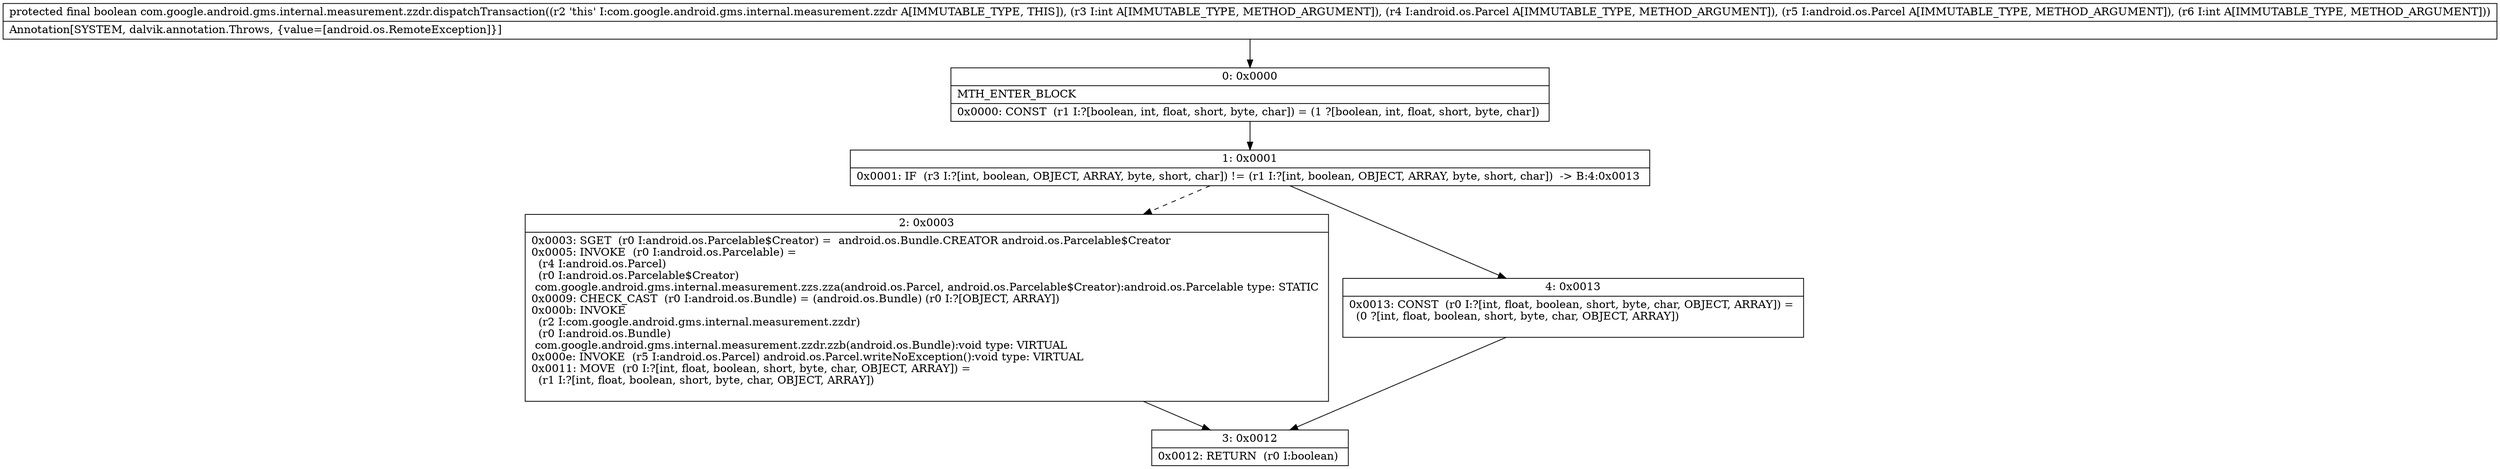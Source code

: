 digraph "CFG forcom.google.android.gms.internal.measurement.zzdr.dispatchTransaction(ILandroid\/os\/Parcel;Landroid\/os\/Parcel;I)Z" {
Node_0 [shape=record,label="{0\:\ 0x0000|MTH_ENTER_BLOCK\l|0x0000: CONST  (r1 I:?[boolean, int, float, short, byte, char]) = (1 ?[boolean, int, float, short, byte, char]) \l}"];
Node_1 [shape=record,label="{1\:\ 0x0001|0x0001: IF  (r3 I:?[int, boolean, OBJECT, ARRAY, byte, short, char]) != (r1 I:?[int, boolean, OBJECT, ARRAY, byte, short, char])  \-\> B:4:0x0013 \l}"];
Node_2 [shape=record,label="{2\:\ 0x0003|0x0003: SGET  (r0 I:android.os.Parcelable$Creator) =  android.os.Bundle.CREATOR android.os.Parcelable$Creator \l0x0005: INVOKE  (r0 I:android.os.Parcelable) = \l  (r4 I:android.os.Parcel)\l  (r0 I:android.os.Parcelable$Creator)\l com.google.android.gms.internal.measurement.zzs.zza(android.os.Parcel, android.os.Parcelable$Creator):android.os.Parcelable type: STATIC \l0x0009: CHECK_CAST  (r0 I:android.os.Bundle) = (android.os.Bundle) (r0 I:?[OBJECT, ARRAY]) \l0x000b: INVOKE  \l  (r2 I:com.google.android.gms.internal.measurement.zzdr)\l  (r0 I:android.os.Bundle)\l com.google.android.gms.internal.measurement.zzdr.zzb(android.os.Bundle):void type: VIRTUAL \l0x000e: INVOKE  (r5 I:android.os.Parcel) android.os.Parcel.writeNoException():void type: VIRTUAL \l0x0011: MOVE  (r0 I:?[int, float, boolean, short, byte, char, OBJECT, ARRAY]) = \l  (r1 I:?[int, float, boolean, short, byte, char, OBJECT, ARRAY])\l \l}"];
Node_3 [shape=record,label="{3\:\ 0x0012|0x0012: RETURN  (r0 I:boolean) \l}"];
Node_4 [shape=record,label="{4\:\ 0x0013|0x0013: CONST  (r0 I:?[int, float, boolean, short, byte, char, OBJECT, ARRAY]) = \l  (0 ?[int, float, boolean, short, byte, char, OBJECT, ARRAY])\l \l}"];
MethodNode[shape=record,label="{protected final boolean com.google.android.gms.internal.measurement.zzdr.dispatchTransaction((r2 'this' I:com.google.android.gms.internal.measurement.zzdr A[IMMUTABLE_TYPE, THIS]), (r3 I:int A[IMMUTABLE_TYPE, METHOD_ARGUMENT]), (r4 I:android.os.Parcel A[IMMUTABLE_TYPE, METHOD_ARGUMENT]), (r5 I:android.os.Parcel A[IMMUTABLE_TYPE, METHOD_ARGUMENT]), (r6 I:int A[IMMUTABLE_TYPE, METHOD_ARGUMENT]))  | Annotation[SYSTEM, dalvik.annotation.Throws, \{value=[android.os.RemoteException]\}]\l}"];
MethodNode -> Node_0;
Node_0 -> Node_1;
Node_1 -> Node_2[style=dashed];
Node_1 -> Node_4;
Node_2 -> Node_3;
Node_4 -> Node_3;
}

